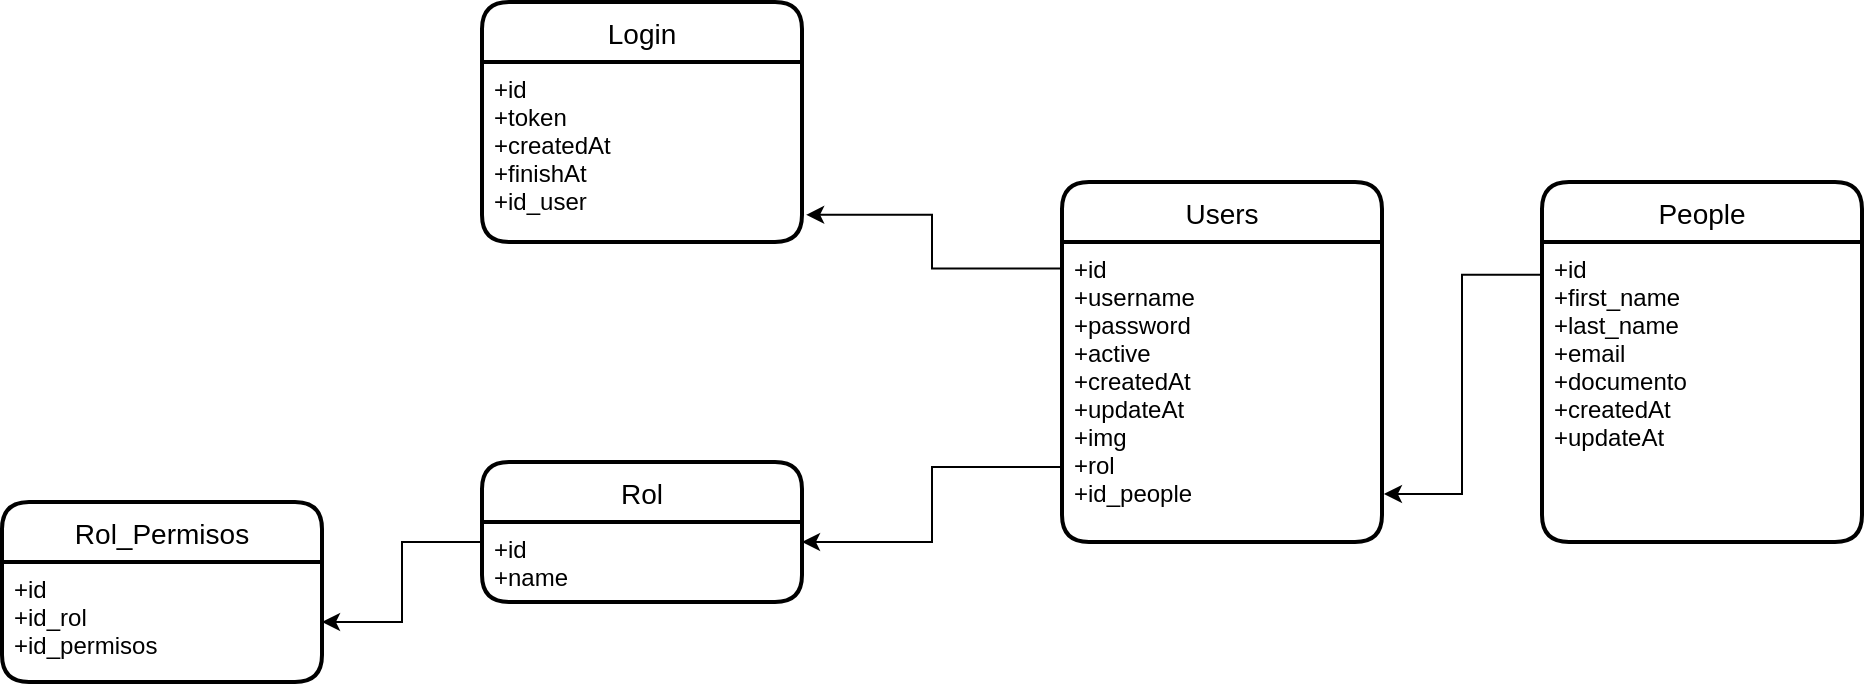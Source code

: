 <mxfile version="20.8.10" type="github">
  <diagram name="Página-1" id="czXhI2XSOKD8URqdnq5L">
    <mxGraphModel dx="1574" dy="583" grid="1" gridSize="10" guides="1" tooltips="1" connect="1" arrows="1" fold="1" page="1" pageScale="1" pageWidth="827" pageHeight="1169" math="0" shadow="0">
      <root>
        <mxCell id="0" />
        <mxCell id="1" parent="0" />
        <mxCell id="g68eZhoNwrhH9-CdULWT-1" value="Users" style="swimlane;childLayout=stackLayout;horizontal=1;startSize=30;horizontalStack=0;rounded=1;fontSize=14;fontStyle=0;strokeWidth=2;resizeParent=0;resizeLast=1;shadow=0;dashed=0;align=center;" parent="1" vertex="1">
          <mxGeometry x="220" y="190" width="160" height="180" as="geometry" />
        </mxCell>
        <mxCell id="g68eZhoNwrhH9-CdULWT-2" value="+id&#xa;+username&#xa;+password&#xa;+active&#xa;+createdAt&#xa;+updateAt&#xa;+img&#xa;+rol&#xa;+id_people" style="align=left;strokeColor=none;fillColor=none;spacingLeft=4;fontSize=12;verticalAlign=top;resizable=0;rotatable=0;part=1;" parent="g68eZhoNwrhH9-CdULWT-1" vertex="1">
          <mxGeometry y="30" width="160" height="150" as="geometry" />
        </mxCell>
        <mxCell id="Sc92qrHIA8ijGUT2YBj0-1" value="People" style="swimlane;childLayout=stackLayout;horizontal=1;startSize=30;horizontalStack=0;rounded=1;fontSize=14;fontStyle=0;strokeWidth=2;resizeParent=0;resizeLast=1;shadow=0;dashed=0;align=center;" vertex="1" parent="1">
          <mxGeometry x="460" y="190" width="160" height="180" as="geometry" />
        </mxCell>
        <mxCell id="Sc92qrHIA8ijGUT2YBj0-2" value="+id&#xa;+first_name&#xa;+last_name&#xa;+email&#xa;+documento&#xa;+createdAt&#xa;+updateAt&#xa;" style="align=left;strokeColor=none;fillColor=none;spacingLeft=4;fontSize=12;verticalAlign=top;resizable=0;rotatable=0;part=1;" vertex="1" parent="Sc92qrHIA8ijGUT2YBj0-1">
          <mxGeometry y="30" width="160" height="150" as="geometry" />
        </mxCell>
        <mxCell id="Sc92qrHIA8ijGUT2YBj0-3" value="Login" style="swimlane;childLayout=stackLayout;horizontal=1;startSize=30;horizontalStack=0;rounded=1;fontSize=14;fontStyle=0;strokeWidth=2;resizeParent=0;resizeLast=1;shadow=0;dashed=0;align=center;" vertex="1" parent="1">
          <mxGeometry x="-70" y="100" width="160" height="120" as="geometry" />
        </mxCell>
        <mxCell id="Sc92qrHIA8ijGUT2YBj0-4" value="+id&#xa;+token&#xa;+createdAt&#xa;+finishAt&#xa;+id_user" style="align=left;strokeColor=none;fillColor=none;spacingLeft=4;fontSize=12;verticalAlign=top;resizable=0;rotatable=0;part=1;" vertex="1" parent="Sc92qrHIA8ijGUT2YBj0-3">
          <mxGeometry y="30" width="160" height="90" as="geometry" />
        </mxCell>
        <mxCell id="Sc92qrHIA8ijGUT2YBj0-5" style="edgeStyle=orthogonalEdgeStyle;rounded=0;orthogonalLoop=1;jettySize=auto;html=1;exitX=-0.004;exitY=0.109;exitDx=0;exitDy=0;entryX=1.006;entryY=0.84;entryDx=0;entryDy=0;entryPerimeter=0;exitPerimeter=0;" edge="1" parent="1" source="Sc92qrHIA8ijGUT2YBj0-2" target="g68eZhoNwrhH9-CdULWT-2">
          <mxGeometry relative="1" as="geometry">
            <Array as="points">
              <mxPoint x="420" y="236" />
              <mxPoint x="420" y="346" />
            </Array>
          </mxGeometry>
        </mxCell>
        <mxCell id="Sc92qrHIA8ijGUT2YBj0-6" style="edgeStyle=orthogonalEdgeStyle;rounded=0;orthogonalLoop=1;jettySize=auto;html=1;exitX=-0.002;exitY=0.088;exitDx=0;exitDy=0;exitPerimeter=0;entryX=1.013;entryY=0.849;entryDx=0;entryDy=0;entryPerimeter=0;" edge="1" parent="1" source="g68eZhoNwrhH9-CdULWT-2" target="Sc92qrHIA8ijGUT2YBj0-4">
          <mxGeometry relative="1" as="geometry" />
        </mxCell>
        <mxCell id="Sc92qrHIA8ijGUT2YBj0-7" value="Rol" style="swimlane;childLayout=stackLayout;horizontal=1;startSize=30;horizontalStack=0;rounded=1;fontSize=14;fontStyle=0;strokeWidth=2;resizeParent=0;resizeLast=1;shadow=0;dashed=0;align=center;" vertex="1" parent="1">
          <mxGeometry x="-70" y="330" width="160" height="70" as="geometry" />
        </mxCell>
        <mxCell id="Sc92qrHIA8ijGUT2YBj0-8" value="+id&#xa;+name" style="align=left;strokeColor=none;fillColor=none;spacingLeft=4;fontSize=12;verticalAlign=top;resizable=0;rotatable=0;part=1;" vertex="1" parent="Sc92qrHIA8ijGUT2YBj0-7">
          <mxGeometry y="30" width="160" height="40" as="geometry" />
        </mxCell>
        <mxCell id="Sc92qrHIA8ijGUT2YBj0-10" style="edgeStyle=orthogonalEdgeStyle;rounded=0;orthogonalLoop=1;jettySize=auto;html=1;exitX=0;exitY=0.75;exitDx=0;exitDy=0;entryX=1;entryY=0.25;entryDx=0;entryDy=0;" edge="1" parent="1" source="g68eZhoNwrhH9-CdULWT-2" target="Sc92qrHIA8ijGUT2YBj0-8">
          <mxGeometry relative="1" as="geometry" />
        </mxCell>
        <mxCell id="Sc92qrHIA8ijGUT2YBj0-11" value="Rol_Permisos" style="swimlane;childLayout=stackLayout;horizontal=1;startSize=30;horizontalStack=0;rounded=1;fontSize=14;fontStyle=0;strokeWidth=2;resizeParent=0;resizeLast=1;shadow=0;dashed=0;align=center;" vertex="1" parent="1">
          <mxGeometry x="-310" y="350" width="160" height="90" as="geometry" />
        </mxCell>
        <mxCell id="Sc92qrHIA8ijGUT2YBj0-12" value="+id&#xa;+id_rol&#xa;+id_permisos" style="align=left;strokeColor=none;fillColor=none;spacingLeft=4;fontSize=12;verticalAlign=top;resizable=0;rotatable=0;part=1;" vertex="1" parent="Sc92qrHIA8ijGUT2YBj0-11">
          <mxGeometry y="30" width="160" height="60" as="geometry" />
        </mxCell>
        <mxCell id="Sc92qrHIA8ijGUT2YBj0-13" style="edgeStyle=orthogonalEdgeStyle;rounded=0;orthogonalLoop=1;jettySize=auto;html=1;exitX=0;exitY=0.25;exitDx=0;exitDy=0;entryX=1;entryY=0.5;entryDx=0;entryDy=0;" edge="1" parent="1" source="Sc92qrHIA8ijGUT2YBj0-8" target="Sc92qrHIA8ijGUT2YBj0-12">
          <mxGeometry relative="1" as="geometry" />
        </mxCell>
      </root>
    </mxGraphModel>
  </diagram>
</mxfile>

